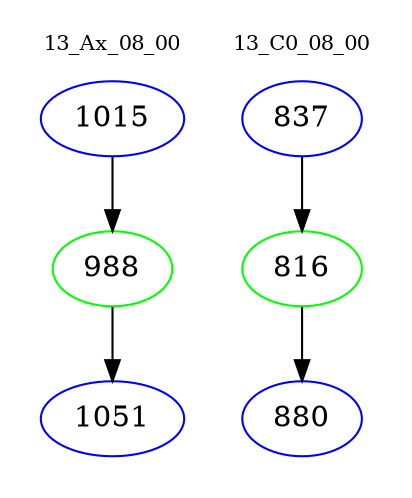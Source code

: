 digraph{
subgraph cluster_0 {
color = white
label = "13_Ax_08_00";
fontsize=10;
T0_1015 [label="1015", color="blue"]
T0_1015 -> T0_988 [color="black"]
T0_988 [label="988", color="green"]
T0_988 -> T0_1051 [color="black"]
T0_1051 [label="1051", color="blue"]
}
subgraph cluster_1 {
color = white
label = "13_C0_08_00";
fontsize=10;
T1_837 [label="837", color="blue"]
T1_837 -> T1_816 [color="black"]
T1_816 [label="816", color="green"]
T1_816 -> T1_880 [color="black"]
T1_880 [label="880", color="blue"]
}
}
